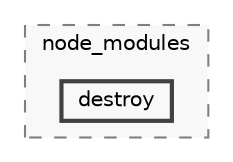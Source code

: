 digraph "backend/node_modules/destroy"
{
 // LATEX_PDF_SIZE
  bgcolor="transparent";
  edge [fontname=Helvetica,fontsize=10,labelfontname=Helvetica,labelfontsize=10];
  node [fontname=Helvetica,fontsize=10,shape=box,height=0.2,width=0.4];
  compound=true
  subgraph clusterdir_86dbea9de526ba50b112ba867d8b4b1f {
    graph [ bgcolor="#f8f8f8", pencolor="grey50", label="node_modules", fontname=Helvetica,fontsize=10 style="filled,dashed", URL="dir_86dbea9de526ba50b112ba867d8b4b1f.html",tooltip=""]
  dir_89063c1906bcdc106b4d1f7a7f947c98 [label="destroy", fillcolor="#f8f8f8", color="grey25", style="filled,bold", URL="dir_89063c1906bcdc106b4d1f7a7f947c98.html",tooltip=""];
  }
}
